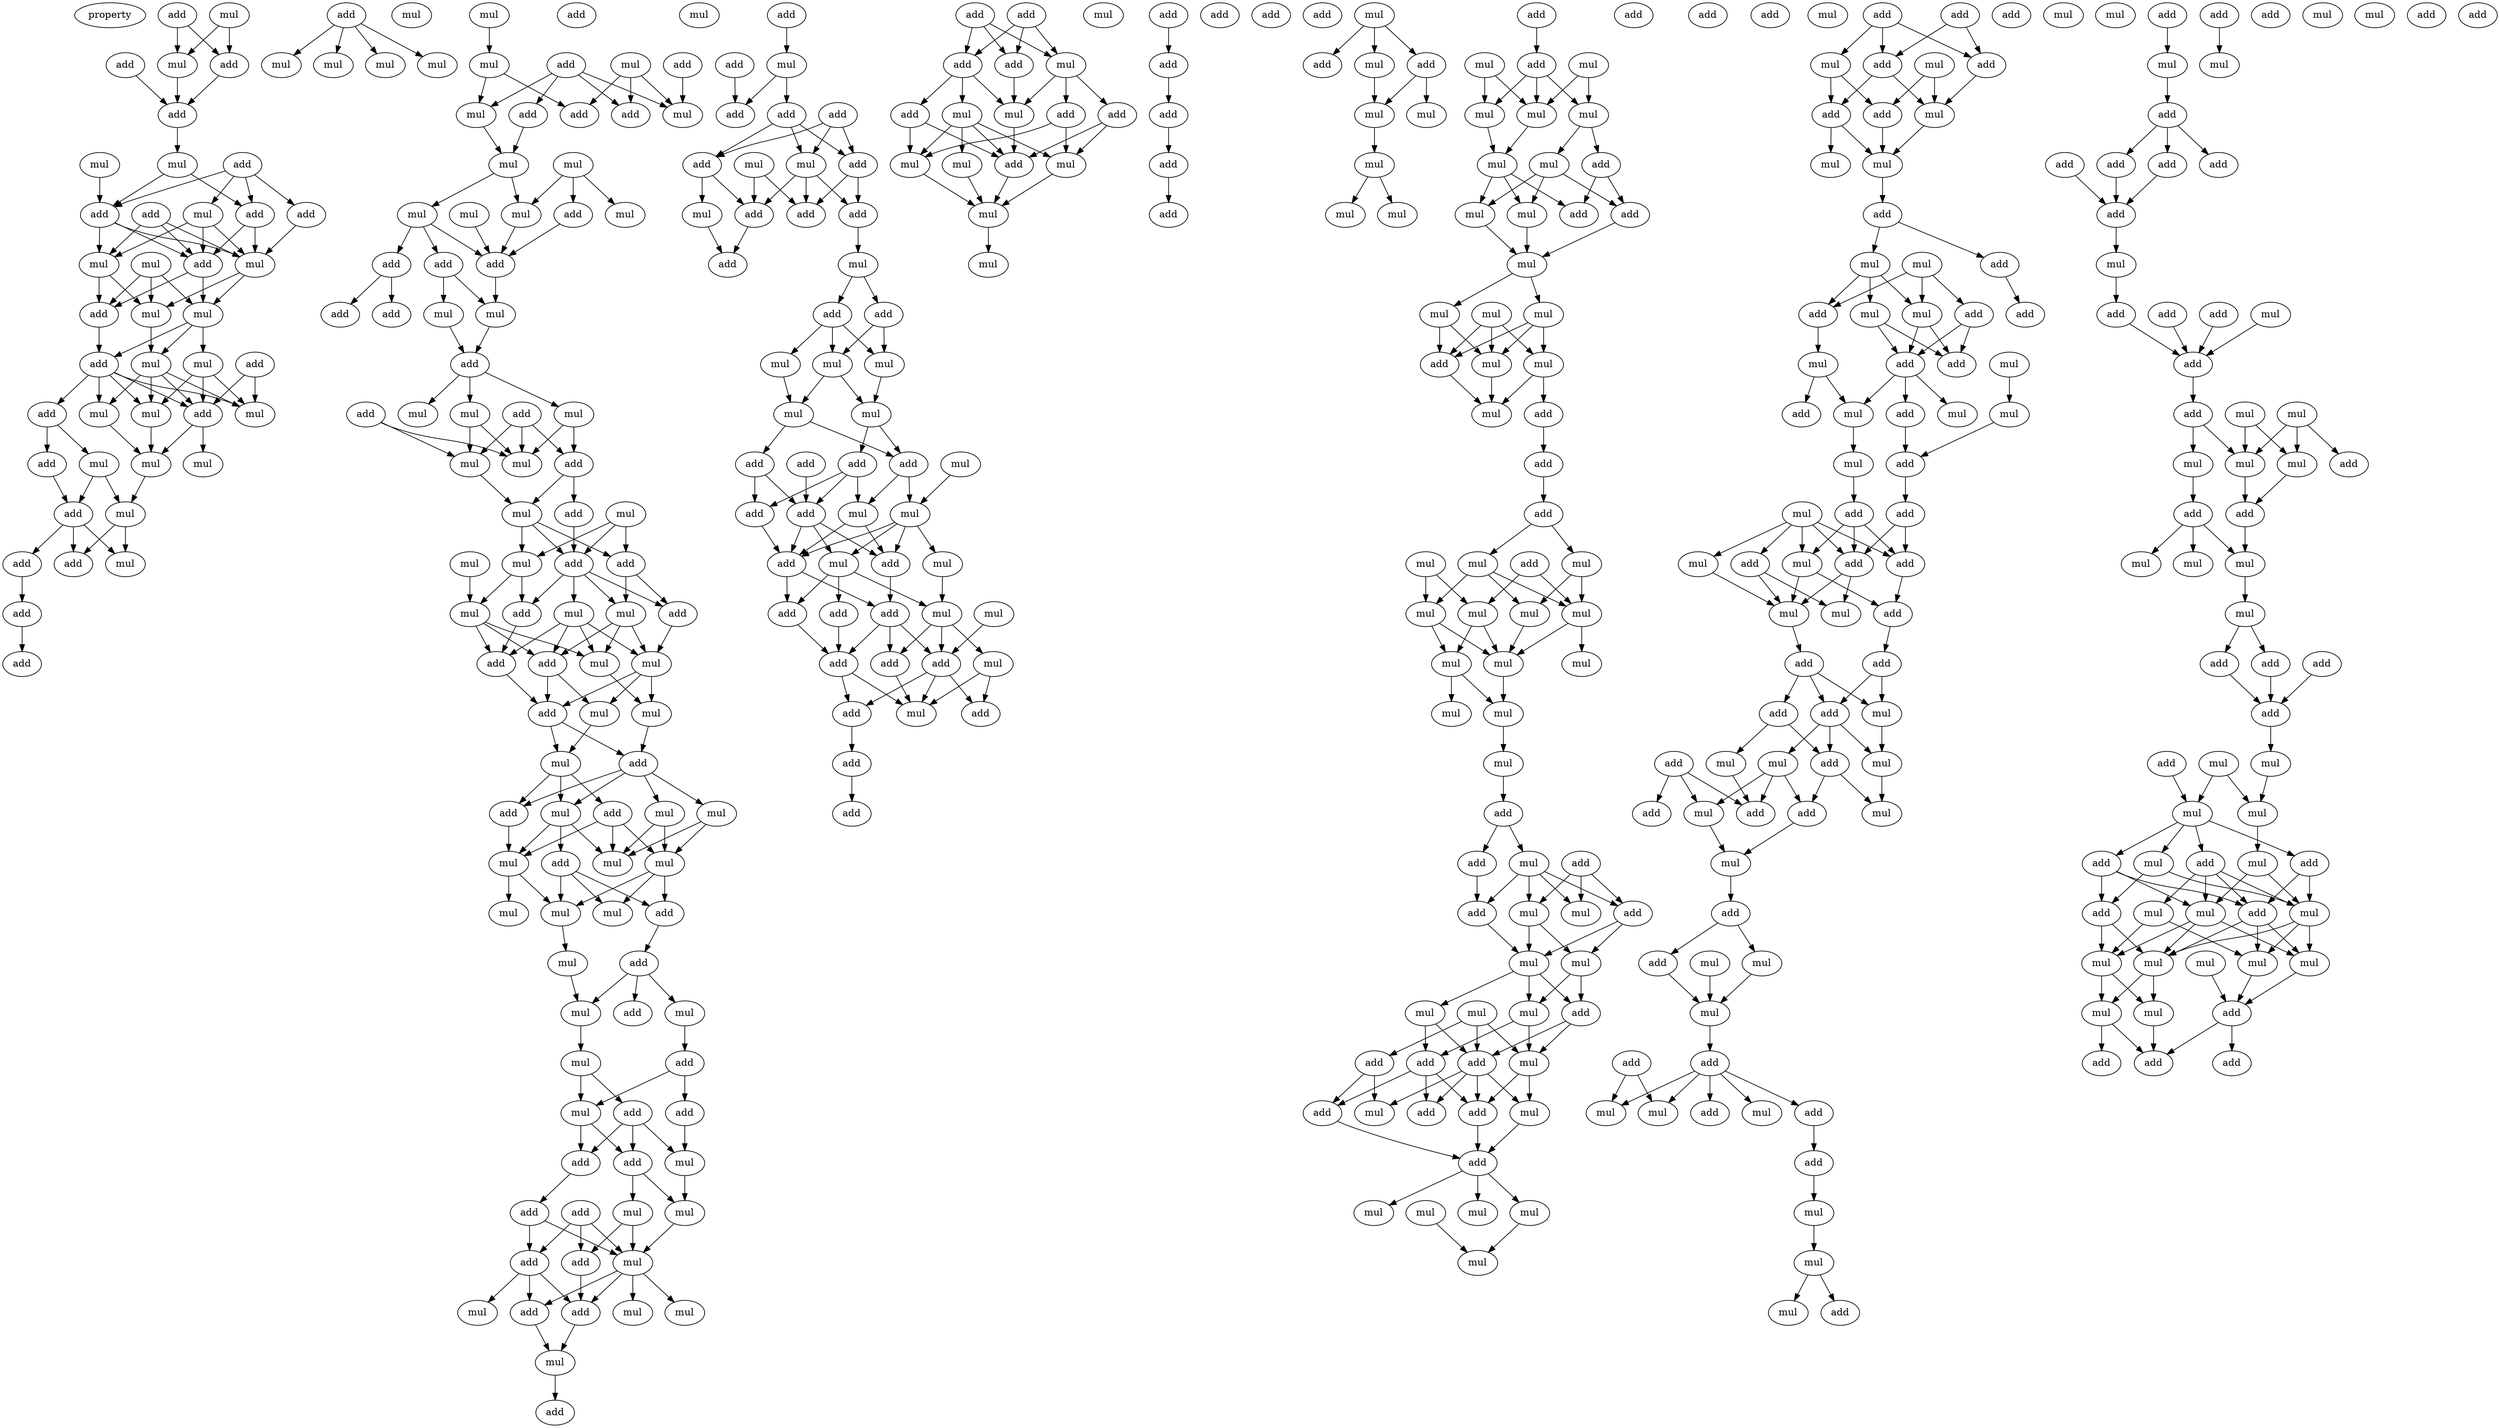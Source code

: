 digraph {
    node [fontcolor=black]
    property [mul=2,lf=1.4]
    0 [ label = mul ];
    1 [ label = add ];
    2 [ label = add ];
    3 [ label = mul ];
    4 [ label = add ];
    5 [ label = add ];
    6 [ label = mul ];
    7 [ label = mul ];
    8 [ label = add ];
    9 [ label = add ];
    10 [ label = mul ];
    11 [ label = add ];
    12 [ label = add ];
    13 [ label = add ];
    14 [ label = add ];
    15 [ label = mul ];
    16 [ label = mul ];
    17 [ label = mul ];
    18 [ label = add ];
    19 [ label = mul ];
    20 [ label = mul ];
    21 [ label = add ];
    22 [ label = mul ];
    23 [ label = mul ];
    24 [ label = add ];
    25 [ label = add ];
    26 [ label = add ];
    27 [ label = mul ];
    28 [ label = mul ];
    29 [ label = mul ];
    30 [ label = mul ];
    31 [ label = mul ];
    32 [ label = add ];
    33 [ label = mul ];
    34 [ label = mul ];
    35 [ label = add ];
    36 [ label = add ];
    37 [ label = add ];
    38 [ label = mul ];
    39 [ label = add ];
    40 [ label = add ];
    41 [ label = add ];
    42 [ label = mul ];
    43 [ label = mul ];
    44 [ label = mul ];
    45 [ label = mul ];
    46 [ label = mul ];
    47 [ label = mul ];
    48 [ label = mul ];
    49 [ label = mul ];
    50 [ label = add ];
    51 [ label = add ];
    52 [ label = add ];
    53 [ label = mul ];
    54 [ label = add ];
    55 [ label = add ];
    56 [ label = mul ];
    57 [ label = mul ];
    58 [ label = mul ];
    59 [ label = mul ];
    60 [ label = add ];
    61 [ label = mul ];
    62 [ label = mul ];
    63 [ label = mul ];
    64 [ label = add ];
    65 [ label = add ];
    66 [ label = add ];
    67 [ label = mul ];
    68 [ label = add ];
    69 [ label = add ];
    70 [ label = mul ];
    71 [ label = add ];
    72 [ label = add ];
    73 [ label = add ];
    74 [ label = mul ];
    75 [ label = mul ];
    76 [ label = mul ];
    77 [ label = add ];
    78 [ label = mul ];
    79 [ label = mul ];
    80 [ label = add ];
    81 [ label = mul ];
    82 [ label = mul ];
    83 [ label = mul ];
    84 [ label = add ];
    85 [ label = add ];
    86 [ label = mul ];
    87 [ label = mul ];
    88 [ label = add ];
    89 [ label = mul ];
    90 [ label = add ];
    91 [ label = mul ];
    92 [ label = mul ];
    93 [ label = mul ];
    94 [ label = add ];
    95 [ label = add ];
    96 [ label = mul ];
    97 [ label = add ];
    98 [ label = mul ];
    99 [ label = add ];
    100 [ label = mul ];
    101 [ label = add ];
    102 [ label = mul ];
    103 [ label = mul ];
    104 [ label = add ];
    105 [ label = mul ];
    106 [ label = add ];
    107 [ label = mul ];
    108 [ label = mul ];
    109 [ label = mul ];
    110 [ label = mul ];
    111 [ label = mul ];
    112 [ label = add ];
    113 [ label = mul ];
    114 [ label = add ];
    115 [ label = mul ];
    116 [ label = add ];
    117 [ label = add ];
    118 [ label = mul ];
    119 [ label = mul ];
    120 [ label = add ];
    121 [ label = mul ];
    122 [ label = add ];
    123 [ label = mul ];
    124 [ label = add ];
    125 [ label = add ];
    126 [ label = add ];
    127 [ label = mul ];
    128 [ label = mul ];
    129 [ label = mul ];
    130 [ label = mul ];
    131 [ label = add ];
    132 [ label = add ];
    133 [ label = add ];
    134 [ label = mul ];
    135 [ label = add ];
    136 [ label = mul ];
    137 [ label = add ];
    138 [ label = mul ];
    139 [ label = add ];
    140 [ label = mul ];
    141 [ label = mul ];
    142 [ label = add ];
    143 [ label = add ];
    144 [ label = add ];
    145 [ label = mul ];
    146 [ label = add ];
    147 [ label = add ];
    148 [ label = add ];
    149 [ label = mul ];
    150 [ label = add ];
    151 [ label = mul ];
    152 [ label = add ];
    153 [ label = add ];
    154 [ label = mul ];
    155 [ label = add ];
    156 [ label = add ];
    157 [ label = mul ];
    158 [ label = add ];
    159 [ label = add ];
    160 [ label = add ];
    161 [ label = mul ];
    162 [ label = mul ];
    163 [ label = mul ];
    164 [ label = mul ];
    165 [ label = mul ];
    166 [ label = add ];
    167 [ label = add ];
    168 [ label = add ];
    169 [ label = mul ];
    170 [ label = add ];
    171 [ label = add ];
    172 [ label = mul ];
    173 [ label = add ];
    174 [ label = mul ];
    175 [ label = mul ];
    176 [ label = mul ];
    177 [ label = add ];
    178 [ label = add ];
    179 [ label = mul ];
    180 [ label = add ];
    181 [ label = add ];
    182 [ label = add ];
    183 [ label = mul ];
    184 [ label = add ];
    185 [ label = add ];
    186 [ label = mul ];
    187 [ label = add ];
    188 [ label = add ];
    189 [ label = add ];
    190 [ label = mul ];
    191 [ label = add ];
    192 [ label = add ];
    193 [ label = add ];
    194 [ label = add ];
    195 [ label = add ];
    196 [ label = add ];
    197 [ label = mul ];
    198 [ label = add ];
    199 [ label = mul ];
    200 [ label = add ];
    201 [ label = add ];
    202 [ label = mul ];
    203 [ label = mul ];
    204 [ label = mul ];
    205 [ label = add ];
    206 [ label = mul ];
    207 [ label = mul ];
    208 [ label = mul ];
    209 [ label = add ];
    210 [ label = mul ];
    211 [ label = add ];
    212 [ label = add ];
    213 [ label = add ];
    214 [ label = add ];
    215 [ label = add ];
    216 [ label = add ];
    217 [ label = add ];
    218 [ label = mul ];
    219 [ label = add ];
    220 [ label = add ];
    221 [ label = mul ];
    222 [ label = mul ];
    223 [ label = mul ];
    224 [ label = mul ];
    225 [ label = mul ];
    226 [ label = mul ];
    227 [ label = add ];
    228 [ label = add ];
    229 [ label = add ];
    230 [ label = mul ];
    231 [ label = mul ];
    232 [ label = mul ];
    233 [ label = mul ];
    234 [ label = mul ];
    235 [ label = mul ];
    236 [ label = add ];
    237 [ label = mul ];
    238 [ label = add ];
    239 [ label = mul ];
    240 [ label = mul ];
    241 [ label = add ];
    242 [ label = mul ];
    243 [ label = mul ];
    244 [ label = mul ];
    245 [ label = mul ];
    246 [ label = mul ];
    247 [ label = add ];
    248 [ label = mul ];
    249 [ label = add ];
    250 [ label = add ];
    251 [ label = mul ];
    252 [ label = add ];
    253 [ label = add ];
    254 [ label = add ];
    255 [ label = mul ];
    256 [ label = add ];
    257 [ label = mul ];
    258 [ label = mul ];
    259 [ label = mul ];
    260 [ label = mul ];
    261 [ label = mul ];
    262 [ label = mul ];
    263 [ label = mul ];
    264 [ label = mul ];
    265 [ label = mul ];
    266 [ label = mul ];
    267 [ label = mul ];
    268 [ label = mul ];
    269 [ label = mul ];
    270 [ label = add ];
    271 [ label = add ];
    272 [ label = mul ];
    273 [ label = add ];
    274 [ label = add ];
    275 [ label = mul ];
    276 [ label = add ];
    277 [ label = mul ];
    278 [ label = mul ];
    279 [ label = mul ];
    280 [ label = mul ];
    281 [ label = mul ];
    282 [ label = mul ];
    283 [ label = add ];
    284 [ label = add ];
    285 [ label = add ];
    286 [ label = add ];
    287 [ label = mul ];
    288 [ label = add ];
    289 [ label = mul ];
    290 [ label = add ];
    291 [ label = add ];
    292 [ label = mul ];
    293 [ label = add ];
    294 [ label = mul ];
    295 [ label = mul ];
    296 [ label = mul ];
    297 [ label = mul ];
    298 [ label = mul ];
    299 [ label = add ];
    300 [ label = add ];
    301 [ label = mul ];
    302 [ label = add ];
    303 [ label = add ];
    304 [ label = mul ];
    305 [ label = add ];
    306 [ label = mul ];
    307 [ label = add ];
    308 [ label = mul ];
    309 [ label = mul ];
    310 [ label = add ];
    311 [ label = mul ];
    312 [ label = add ];
    313 [ label = mul ];
    314 [ label = add ];
    315 [ label = add ];
    316 [ label = mul ];
    317 [ label = mul ];
    318 [ label = add ];
    319 [ label = add ];
    320 [ label = mul ];
    321 [ label = mul ];
    322 [ label = add ];
    323 [ label = mul ];
    324 [ label = add ];
    325 [ label = mul ];
    326 [ label = mul ];
    327 [ label = add ];
    328 [ label = add ];
    329 [ label = mul ];
    330 [ label = mul ];
    331 [ label = add ];
    332 [ label = add ];
    333 [ label = add ];
    334 [ label = mul ];
    335 [ label = add ];
    336 [ label = add ];
    337 [ label = mul ];
    338 [ label = mul ];
    339 [ label = add ];
    340 [ label = mul ];
    341 [ label = add ];
    342 [ label = add ];
    343 [ label = mul ];
    344 [ label = add ];
    345 [ label = add ];
    346 [ label = add ];
    347 [ label = mul ];
    348 [ label = mul ];
    349 [ label = add ];
    350 [ label = add ];
    351 [ label = mul ];
    352 [ label = mul ];
    353 [ label = add ];
    354 [ label = mul ];
    355 [ label = add ];
    356 [ label = add ];
    357 [ label = mul ];
    358 [ label = add ];
    359 [ label = mul ];
    360 [ label = mul ];
    361 [ label = add ];
    362 [ label = mul ];
    363 [ label = add ];
    364 [ label = add ];
    365 [ label = add ];
    366 [ label = mul ];
    367 [ label = mul ];
    368 [ label = add ];
    369 [ label = mul ];
    370 [ label = add ];
    371 [ label = mul ];
    372 [ label = mul ];
    373 [ label = mul ];
    374 [ label = mul ];
    375 [ label = mul ];
    376 [ label = add ];
    377 [ label = add ];
    378 [ label = mul ];
    379 [ label = add ];
    380 [ label = add ];
    381 [ label = add ];
    382 [ label = add ];
    383 [ label = add ];
    384 [ label = add ];
    385 [ label = add ];
    386 [ label = mul ];
    387 [ label = mul ];
    388 [ label = add ];
    389 [ label = add ];
    390 [ label = add ];
    391 [ label = mul ];
    392 [ label = add ];
    393 [ label = add ];
    394 [ label = mul ];
    395 [ label = add ];
    396 [ label = mul ];
    397 [ label = mul ];
    398 [ label = add ];
    399 [ label = mul ];
    400 [ label = mul ];
    401 [ label = add ];
    402 [ label = add ];
    403 [ label = mul ];
    404 [ label = mul ];
    405 [ label = mul ];
    406 [ label = mul ];
    407 [ label = mul ];
    408 [ label = add ];
    409 [ label = add ];
    410 [ label = add ];
    411 [ label = mul ];
    412 [ label = add ];
    413 [ label = mul ];
    414 [ label = mul ];
    415 [ label = add ];
    416 [ label = add ];
    417 [ label = mul ];
    418 [ label = mul ];
    419 [ label = mul ];
    420 [ label = add ];
    421 [ label = mul ];
    422 [ label = add ];
    423 [ label = add ];
    424 [ label = mul ];
    425 [ label = add ];
    426 [ label = add ];
    427 [ label = mul ];
    428 [ label = mul ];
    429 [ label = mul ];
    430 [ label = mul ];
    431 [ label = mul ];
    432 [ label = mul ];
    433 [ label = mul ];
    434 [ label = mul ];
    435 [ label = add ];
    436 [ label = mul ];
    437 [ label = add ];
    438 [ label = add ];
    439 [ label = add ];
    440 [ label = add ];
    0 -> 3 [ name = 0 ];
    0 -> 4 [ name = 1 ];
    1 -> 3 [ name = 2 ];
    1 -> 4 [ name = 3 ];
    2 -> 5 [ name = 4 ];
    3 -> 5 [ name = 5 ];
    4 -> 5 [ name = 6 ];
    5 -> 7 [ name = 7 ];
    6 -> 12 [ name = 8 ];
    7 -> 12 [ name = 9 ];
    7 -> 13 [ name = 10 ];
    8 -> 9 [ name = 11 ];
    8 -> 10 [ name = 12 ];
    8 -> 12 [ name = 13 ];
    8 -> 13 [ name = 14 ];
    9 -> 17 [ name = 15 ];
    10 -> 14 [ name = 16 ];
    10 -> 15 [ name = 17 ];
    10 -> 17 [ name = 18 ];
    11 -> 14 [ name = 19 ];
    11 -> 15 [ name = 20 ];
    11 -> 17 [ name = 21 ];
    12 -> 14 [ name = 22 ];
    12 -> 15 [ name = 23 ];
    12 -> 17 [ name = 24 ];
    13 -> 14 [ name = 25 ];
    13 -> 17 [ name = 26 ];
    14 -> 18 [ name = 27 ];
    14 -> 20 [ name = 28 ];
    15 -> 18 [ name = 29 ];
    15 -> 19 [ name = 30 ];
    16 -> 18 [ name = 31 ];
    16 -> 19 [ name = 32 ];
    16 -> 20 [ name = 33 ];
    17 -> 19 [ name = 34 ];
    17 -> 20 [ name = 35 ];
    18 -> 21 [ name = 36 ];
    19 -> 23 [ name = 37 ];
    20 -> 21 [ name = 38 ];
    20 -> 22 [ name = 39 ];
    20 -> 23 [ name = 40 ];
    21 -> 25 [ name = 41 ];
    21 -> 26 [ name = 42 ];
    21 -> 27 [ name = 43 ];
    21 -> 28 [ name = 44 ];
    21 -> 29 [ name = 45 ];
    22 -> 25 [ name = 46 ];
    22 -> 28 [ name = 47 ];
    22 -> 29 [ name = 48 ];
    23 -> 25 [ name = 49 ];
    23 -> 27 [ name = 50 ];
    23 -> 28 [ name = 51 ];
    23 -> 29 [ name = 52 ];
    24 -> 25 [ name = 53 ];
    24 -> 29 [ name = 54 ];
    25 -> 30 [ name = 55 ];
    25 -> 31 [ name = 56 ];
    26 -> 32 [ name = 57 ];
    26 -> 33 [ name = 58 ];
    27 -> 31 [ name = 59 ];
    28 -> 31 [ name = 60 ];
    31 -> 34 [ name = 61 ];
    32 -> 35 [ name = 62 ];
    33 -> 34 [ name = 63 ];
    33 -> 35 [ name = 64 ];
    34 -> 36 [ name = 65 ];
    34 -> 38 [ name = 66 ];
    35 -> 36 [ name = 67 ];
    35 -> 37 [ name = 68 ];
    35 -> 38 [ name = 69 ];
    37 -> 39 [ name = 70 ];
    39 -> 40 [ name = 71 ];
    41 -> 42 [ name = 72 ];
    41 -> 43 [ name = 73 ];
    41 -> 44 [ name = 74 ];
    41 -> 45 [ name = 75 ];
    47 -> 48 [ name = 76 ];
    48 -> 53 [ name = 77 ];
    48 -> 55 [ name = 78 ];
    49 -> 52 [ name = 79 ];
    49 -> 55 [ name = 80 ];
    49 -> 56 [ name = 81 ];
    50 -> 56 [ name = 82 ];
    51 -> 52 [ name = 83 ];
    51 -> 53 [ name = 84 ];
    51 -> 54 [ name = 85 ];
    51 -> 56 [ name = 86 ];
    53 -> 57 [ name = 87 ];
    54 -> 57 [ name = 88 ];
    57 -> 59 [ name = 89 ];
    57 -> 63 [ name = 90 ];
    58 -> 59 [ name = 91 ];
    58 -> 60 [ name = 92 ];
    58 -> 62 [ name = 93 ];
    59 -> 66 [ name = 94 ];
    60 -> 66 [ name = 95 ];
    61 -> 66 [ name = 96 ];
    63 -> 64 [ name = 97 ];
    63 -> 65 [ name = 98 ];
    63 -> 66 [ name = 99 ];
    64 -> 67 [ name = 100 ];
    64 -> 70 [ name = 101 ];
    65 -> 68 [ name = 102 ];
    65 -> 69 [ name = 103 ];
    66 -> 67 [ name = 104 ];
    67 -> 71 [ name = 105 ];
    70 -> 71 [ name = 106 ];
    71 -> 74 [ name = 107 ];
    71 -> 75 [ name = 108 ];
    71 -> 76 [ name = 109 ];
    72 -> 77 [ name = 110 ];
    72 -> 78 [ name = 111 ];
    72 -> 79 [ name = 112 ];
    73 -> 78 [ name = 113 ];
    73 -> 79 [ name = 114 ];
    74 -> 77 [ name = 115 ];
    74 -> 79 [ name = 116 ];
    75 -> 78 [ name = 117 ];
    75 -> 79 [ name = 118 ];
    77 -> 80 [ name = 119 ];
    77 -> 81 [ name = 120 ];
    78 -> 81 [ name = 121 ];
    80 -> 84 [ name = 122 ];
    81 -> 84 [ name = 123 ];
    81 -> 85 [ name = 124 ];
    81 -> 86 [ name = 125 ];
    82 -> 84 [ name = 126 ];
    82 -> 85 [ name = 127 ];
    82 -> 86 [ name = 128 ];
    83 -> 87 [ name = 129 ];
    84 -> 88 [ name = 130 ];
    84 -> 89 [ name = 131 ];
    84 -> 90 [ name = 132 ];
    84 -> 91 [ name = 133 ];
    85 -> 89 [ name = 134 ];
    85 -> 90 [ name = 135 ];
    86 -> 87 [ name = 136 ];
    86 -> 88 [ name = 137 ];
    87 -> 92 [ name = 138 ];
    87 -> 94 [ name = 139 ];
    87 -> 95 [ name = 140 ];
    88 -> 94 [ name = 141 ];
    89 -> 92 [ name = 142 ];
    89 -> 93 [ name = 143 ];
    89 -> 95 [ name = 144 ];
    90 -> 93 [ name = 145 ];
    91 -> 92 [ name = 146 ];
    91 -> 93 [ name = 147 ];
    91 -> 94 [ name = 148 ];
    91 -> 95 [ name = 149 ];
    92 -> 98 [ name = 150 ];
    93 -> 96 [ name = 151 ];
    93 -> 97 [ name = 152 ];
    93 -> 98 [ name = 153 ];
    94 -> 97 [ name = 154 ];
    95 -> 96 [ name = 155 ];
    95 -> 97 [ name = 156 ];
    96 -> 100 [ name = 157 ];
    97 -> 99 [ name = 158 ];
    97 -> 100 [ name = 159 ];
    98 -> 99 [ name = 160 ];
    99 -> 101 [ name = 161 ];
    99 -> 102 [ name = 162 ];
    99 -> 103 [ name = 163 ];
    99 -> 105 [ name = 164 ];
    100 -> 101 [ name = 165 ];
    100 -> 102 [ name = 166 ];
    100 -> 104 [ name = 167 ];
    101 -> 107 [ name = 168 ];
    102 -> 106 [ name = 169 ];
    102 -> 107 [ name = 170 ];
    102 -> 109 [ name = 171 ];
    103 -> 108 [ name = 172 ];
    103 -> 109 [ name = 173 ];
    104 -> 107 [ name = 174 ];
    104 -> 108 [ name = 175 ];
    104 -> 109 [ name = 176 ];
    105 -> 108 [ name = 177 ];
    105 -> 109 [ name = 178 ];
    106 -> 110 [ name = 179 ];
    106 -> 112 [ name = 180 ];
    106 -> 113 [ name = 181 ];
    107 -> 110 [ name = 182 ];
    107 -> 111 [ name = 183 ];
    108 -> 110 [ name = 184 ];
    108 -> 112 [ name = 185 ];
    108 -> 113 [ name = 186 ];
    110 -> 115 [ name = 187 ];
    112 -> 114 [ name = 188 ];
    114 -> 117 [ name = 189 ];
    114 -> 118 [ name = 190 ];
    114 -> 119 [ name = 191 ];
    115 -> 118 [ name = 192 ];
    118 -> 121 [ name = 193 ];
    119 -> 120 [ name = 194 ];
    120 -> 123 [ name = 195 ];
    120 -> 124 [ name = 196 ];
    121 -> 122 [ name = 197 ];
    121 -> 123 [ name = 198 ];
    122 -> 125 [ name = 199 ];
    122 -> 126 [ name = 200 ];
    122 -> 127 [ name = 201 ];
    123 -> 125 [ name = 202 ];
    123 -> 126 [ name = 203 ];
    124 -> 127 [ name = 204 ];
    125 -> 128 [ name = 205 ];
    125 -> 130 [ name = 206 ];
    126 -> 132 [ name = 207 ];
    127 -> 130 [ name = 208 ];
    128 -> 134 [ name = 209 ];
    128 -> 135 [ name = 210 ];
    130 -> 134 [ name = 211 ];
    131 -> 133 [ name = 212 ];
    131 -> 134 [ name = 213 ];
    131 -> 135 [ name = 214 ];
    132 -> 133 [ name = 215 ];
    132 -> 134 [ name = 216 ];
    133 -> 136 [ name = 217 ];
    133 -> 137 [ name = 218 ];
    133 -> 139 [ name = 219 ];
    134 -> 137 [ name = 220 ];
    134 -> 138 [ name = 221 ];
    134 -> 139 [ name = 222 ];
    134 -> 140 [ name = 223 ];
    135 -> 137 [ name = 224 ];
    137 -> 141 [ name = 225 ];
    139 -> 141 [ name = 226 ];
    141 -> 143 [ name = 227 ];
    142 -> 145 [ name = 228 ];
    144 -> 146 [ name = 229 ];
    145 -> 146 [ name = 230 ];
    145 -> 147 [ name = 231 ];
    147 -> 149 [ name = 232 ];
    147 -> 150 [ name = 233 ];
    147 -> 152 [ name = 234 ];
    148 -> 149 [ name = 235 ];
    148 -> 150 [ name = 236 ];
    148 -> 152 [ name = 237 ];
    149 -> 153 [ name = 238 ];
    149 -> 155 [ name = 239 ];
    149 -> 156 [ name = 240 ];
    150 -> 154 [ name = 241 ];
    150 -> 156 [ name = 242 ];
    151 -> 155 [ name = 243 ];
    151 -> 156 [ name = 244 ];
    152 -> 153 [ name = 245 ];
    152 -> 155 [ name = 246 ];
    153 -> 157 [ name = 247 ];
    154 -> 158 [ name = 248 ];
    156 -> 158 [ name = 249 ];
    157 -> 159 [ name = 250 ];
    157 -> 160 [ name = 251 ];
    159 -> 161 [ name = 252 ];
    159 -> 162 [ name = 253 ];
    159 -> 163 [ name = 254 ];
    160 -> 161 [ name = 255 ];
    160 -> 163 [ name = 256 ];
    161 -> 164 [ name = 257 ];
    161 -> 165 [ name = 258 ];
    162 -> 165 [ name = 259 ];
    163 -> 164 [ name = 260 ];
    164 -> 166 [ name = 261 ];
    164 -> 170 [ name = 262 ];
    165 -> 168 [ name = 263 ];
    165 -> 170 [ name = 264 ];
    166 -> 171 [ name = 265 ];
    166 -> 172 [ name = 266 ];
    166 -> 173 [ name = 267 ];
    167 -> 171 [ name = 268 ];
    168 -> 171 [ name = 269 ];
    168 -> 173 [ name = 270 ];
    169 -> 174 [ name = 271 ];
    170 -> 172 [ name = 272 ];
    170 -> 174 [ name = 273 ];
    171 -> 175 [ name = 274 ];
    171 -> 177 [ name = 275 ];
    171 -> 178 [ name = 276 ];
    172 -> 177 [ name = 277 ];
    172 -> 178 [ name = 278 ];
    173 -> 178 [ name = 279 ];
    174 -> 175 [ name = 280 ];
    174 -> 176 [ name = 281 ];
    174 -> 177 [ name = 282 ];
    174 -> 178 [ name = 283 ];
    175 -> 180 [ name = 284 ];
    175 -> 181 [ name = 285 ];
    175 -> 183 [ name = 286 ];
    176 -> 183 [ name = 287 ];
    177 -> 182 [ name = 288 ];
    178 -> 181 [ name = 289 ];
    178 -> 182 [ name = 290 ];
    179 -> 185 [ name = 291 ];
    180 -> 187 [ name = 292 ];
    181 -> 187 [ name = 293 ];
    182 -> 184 [ name = 294 ];
    182 -> 185 [ name = 295 ];
    182 -> 187 [ name = 296 ];
    183 -> 184 [ name = 297 ];
    183 -> 185 [ name = 298 ];
    183 -> 186 [ name = 299 ];
    184 -> 190 [ name = 300 ];
    185 -> 188 [ name = 301 ];
    185 -> 189 [ name = 302 ];
    185 -> 190 [ name = 303 ];
    186 -> 188 [ name = 304 ];
    186 -> 190 [ name = 305 ];
    187 -> 189 [ name = 306 ];
    187 -> 190 [ name = 307 ];
    189 -> 191 [ name = 308 ];
    191 -> 192 [ name = 309 ];
    193 -> 195 [ name = 310 ];
    193 -> 196 [ name = 311 ];
    193 -> 197 [ name = 312 ];
    194 -> 195 [ name = 313 ];
    194 -> 196 [ name = 314 ];
    194 -> 197 [ name = 315 ];
    195 -> 199 [ name = 316 ];
    195 -> 200 [ name = 317 ];
    195 -> 202 [ name = 318 ];
    196 -> 199 [ name = 319 ];
    197 -> 198 [ name = 320 ];
    197 -> 199 [ name = 321 ];
    197 -> 201 [ name = 322 ];
    198 -> 205 [ name = 323 ];
    198 -> 206 [ name = 324 ];
    199 -> 205 [ name = 325 ];
    200 -> 203 [ name = 326 ];
    200 -> 205 [ name = 327 ];
    201 -> 203 [ name = 328 ];
    201 -> 206 [ name = 329 ];
    202 -> 203 [ name = 330 ];
    202 -> 204 [ name = 331 ];
    202 -> 205 [ name = 332 ];
    202 -> 206 [ name = 333 ];
    203 -> 208 [ name = 334 ];
    204 -> 208 [ name = 335 ];
    205 -> 208 [ name = 336 ];
    206 -> 208 [ name = 337 ];
    208 -> 210 [ name = 338 ];
    209 -> 211 [ name = 339 ];
    211 -> 212 [ name = 340 ];
    212 -> 215 [ name = 341 ];
    215 -> 216 [ name = 342 ];
    218 -> 219 [ name = 343 ];
    218 -> 220 [ name = 344 ];
    218 -> 221 [ name = 345 ];
    220 -> 222 [ name = 346 ];
    220 -> 223 [ name = 347 ];
    221 -> 222 [ name = 348 ];
    222 -> 224 [ name = 349 ];
    224 -> 225 [ name = 350 ];
    224 -> 226 [ name = 351 ];
    227 -> 228 [ name = 352 ];
    228 -> 232 [ name = 353 ];
    228 -> 233 [ name = 354 ];
    228 -> 234 [ name = 355 ];
    230 -> 232 [ name = 356 ];
    230 -> 233 [ name = 357 ];
    231 -> 232 [ name = 358 ];
    231 -> 234 [ name = 359 ];
    232 -> 237 [ name = 360 ];
    233 -> 235 [ name = 361 ];
    233 -> 236 [ name = 362 ];
    234 -> 237 [ name = 363 ];
    235 -> 238 [ name = 364 ];
    235 -> 239 [ name = 365 ];
    235 -> 240 [ name = 366 ];
    236 -> 238 [ name = 367 ];
    236 -> 241 [ name = 368 ];
    237 -> 239 [ name = 369 ];
    237 -> 240 [ name = 370 ];
    237 -> 241 [ name = 371 ];
    238 -> 242 [ name = 372 ];
    239 -> 242 [ name = 373 ];
    240 -> 242 [ name = 374 ];
    242 -> 243 [ name = 375 ];
    242 -> 244 [ name = 376 ];
    243 -> 247 [ name = 377 ];
    243 -> 248 [ name = 378 ];
    244 -> 246 [ name = 379 ];
    244 -> 247 [ name = 380 ];
    244 -> 248 [ name = 381 ];
    245 -> 246 [ name = 382 ];
    245 -> 247 [ name = 383 ];
    245 -> 248 [ name = 384 ];
    246 -> 250 [ name = 385 ];
    246 -> 251 [ name = 386 ];
    247 -> 251 [ name = 387 ];
    248 -> 251 [ name = 388 ];
    250 -> 252 [ name = 389 ];
    252 -> 253 [ name = 390 ];
    253 -> 257 [ name = 391 ];
    253 -> 259 [ name = 392 ];
    256 -> 261 [ name = 393 ];
    256 -> 263 [ name = 394 ];
    257 -> 262 [ name = 395 ];
    257 -> 263 [ name = 396 ];
    258 -> 260 [ name = 397 ];
    258 -> 261 [ name = 398 ];
    259 -> 260 [ name = 399 ];
    259 -> 262 [ name = 400 ];
    259 -> 263 [ name = 401 ];
    260 -> 264 [ name = 402 ];
    260 -> 266 [ name = 403 ];
    261 -> 264 [ name = 404 ];
    261 -> 266 [ name = 405 ];
    262 -> 264 [ name = 406 ];
    263 -> 264 [ name = 407 ];
    263 -> 265 [ name = 408 ];
    264 -> 267 [ name = 409 ];
    266 -> 267 [ name = 410 ];
    266 -> 268 [ name = 411 ];
    267 -> 269 [ name = 412 ];
    269 -> 270 [ name = 413 ];
    270 -> 272 [ name = 414 ];
    270 -> 273 [ name = 415 ];
    271 -> 274 [ name = 416 ];
    271 -> 275 [ name = 417 ];
    271 -> 277 [ name = 418 ];
    272 -> 274 [ name = 419 ];
    272 -> 275 [ name = 420 ];
    272 -> 276 [ name = 421 ];
    272 -> 277 [ name = 422 ];
    273 -> 276 [ name = 423 ];
    274 -> 278 [ name = 424 ];
    274 -> 279 [ name = 425 ];
    276 -> 278 [ name = 426 ];
    277 -> 278 [ name = 427 ];
    277 -> 279 [ name = 428 ];
    278 -> 280 [ name = 429 ];
    278 -> 281 [ name = 430 ];
    278 -> 283 [ name = 431 ];
    279 -> 280 [ name = 432 ];
    279 -> 283 [ name = 433 ];
    280 -> 285 [ name = 434 ];
    280 -> 287 [ name = 435 ];
    281 -> 284 [ name = 436 ];
    281 -> 285 [ name = 437 ];
    282 -> 284 [ name = 438 ];
    282 -> 286 [ name = 439 ];
    282 -> 287 [ name = 440 ];
    283 -> 284 [ name = 441 ];
    283 -> 287 [ name = 442 ];
    284 -> 288 [ name = 443 ];
    284 -> 289 [ name = 444 ];
    284 -> 290 [ name = 445 ];
    284 -> 292 [ name = 446 ];
    285 -> 288 [ name = 447 ];
    285 -> 290 [ name = 448 ];
    285 -> 291 [ name = 449 ];
    286 -> 289 [ name = 450 ];
    286 -> 291 [ name = 451 ];
    287 -> 290 [ name = 452 ];
    287 -> 292 [ name = 453 ];
    290 -> 293 [ name = 454 ];
    291 -> 293 [ name = 455 ];
    292 -> 293 [ name = 456 ];
    293 -> 294 [ name = 457 ];
    293 -> 295 [ name = 458 ];
    293 -> 297 [ name = 459 ];
    294 -> 298 [ name = 460 ];
    296 -> 298 [ name = 461 ];
    299 -> 302 [ name = 462 ];
    299 -> 303 [ name = 463 ];
    300 -> 302 [ name = 464 ];
    300 -> 303 [ name = 465 ];
    300 -> 304 [ name = 466 ];
    301 -> 306 [ name = 467 ];
    301 -> 307 [ name = 468 ];
    302 -> 305 [ name = 469 ];
    302 -> 306 [ name = 470 ];
    303 -> 306 [ name = 471 ];
    304 -> 305 [ name = 472 ];
    304 -> 307 [ name = 473 ];
    305 -> 308 [ name = 474 ];
    305 -> 309 [ name = 475 ];
    306 -> 309 [ name = 476 ];
    307 -> 309 [ name = 477 ];
    309 -> 310 [ name = 478 ];
    310 -> 312 [ name = 479 ];
    310 -> 313 [ name = 480 ];
    311 -> 314 [ name = 481 ];
    311 -> 317 [ name = 482 ];
    311 -> 318 [ name = 483 ];
    312 -> 315 [ name = 484 ];
    313 -> 314 [ name = 485 ];
    313 -> 316 [ name = 486 ];
    313 -> 317 [ name = 487 ];
    314 -> 320 [ name = 488 ];
    316 -> 319 [ name = 489 ];
    316 -> 322 [ name = 490 ];
    317 -> 319 [ name = 491 ];
    317 -> 322 [ name = 492 ];
    318 -> 319 [ name = 493 ];
    318 -> 322 [ name = 494 ];
    320 -> 324 [ name = 495 ];
    320 -> 326 [ name = 496 ];
    321 -> 323 [ name = 497 ];
    322 -> 325 [ name = 498 ];
    322 -> 326 [ name = 499 ];
    322 -> 327 [ name = 500 ];
    323 -> 328 [ name = 501 ];
    326 -> 329 [ name = 502 ];
    327 -> 328 [ name = 503 ];
    328 -> 331 [ name = 504 ];
    329 -> 332 [ name = 505 ];
    330 -> 333 [ name = 506 ];
    330 -> 334 [ name = 507 ];
    330 -> 335 [ name = 508 ];
    330 -> 336 [ name = 509 ];
    330 -> 337 [ name = 510 ];
    331 -> 333 [ name = 511 ];
    331 -> 336 [ name = 512 ];
    332 -> 333 [ name = 513 ];
    332 -> 336 [ name = 514 ];
    332 -> 337 [ name = 515 ];
    333 -> 339 [ name = 516 ];
    334 -> 340 [ name = 517 ];
    335 -> 338 [ name = 518 ];
    335 -> 340 [ name = 519 ];
    336 -> 338 [ name = 520 ];
    336 -> 340 [ name = 521 ];
    337 -> 339 [ name = 522 ];
    337 -> 340 [ name = 523 ];
    339 -> 341 [ name = 524 ];
    340 -> 342 [ name = 525 ];
    341 -> 343 [ name = 526 ];
    341 -> 345 [ name = 527 ];
    342 -> 343 [ name = 528 ];
    342 -> 344 [ name = 529 ];
    342 -> 345 [ name = 530 ];
    343 -> 348 [ name = 531 ];
    344 -> 349 [ name = 532 ];
    344 -> 351 [ name = 533 ];
    345 -> 347 [ name = 534 ];
    345 -> 348 [ name = 535 ];
    345 -> 349 [ name = 536 ];
    347 -> 352 [ name = 537 ];
    347 -> 353 [ name = 538 ];
    347 -> 356 [ name = 539 ];
    348 -> 354 [ name = 540 ];
    349 -> 353 [ name = 541 ];
    349 -> 354 [ name = 542 ];
    350 -> 352 [ name = 543 ];
    350 -> 355 [ name = 544 ];
    350 -> 356 [ name = 545 ];
    351 -> 356 [ name = 546 ];
    352 -> 357 [ name = 547 ];
    353 -> 357 [ name = 548 ];
    357 -> 358 [ name = 549 ];
    358 -> 359 [ name = 550 ];
    358 -> 361 [ name = 551 ];
    359 -> 362 [ name = 552 ];
    360 -> 362 [ name = 553 ];
    361 -> 362 [ name = 554 ];
    362 -> 363 [ name = 555 ];
    363 -> 365 [ name = 556 ];
    363 -> 366 [ name = 557 ];
    363 -> 367 [ name = 558 ];
    363 -> 368 [ name = 559 ];
    363 -> 369 [ name = 560 ];
    364 -> 366 [ name = 561 ];
    364 -> 369 [ name = 562 ];
    368 -> 370 [ name = 563 ];
    370 -> 372 [ name = 564 ];
    372 -> 374 [ name = 565 ];
    374 -> 375 [ name = 566 ];
    374 -> 376 [ name = 567 ];
    377 -> 378 [ name = 568 ];
    378 -> 379 [ name = 569 ];
    379 -> 380 [ name = 570 ];
    379 -> 383 [ name = 571 ];
    379 -> 384 [ name = 572 ];
    380 -> 385 [ name = 573 ];
    381 -> 385 [ name = 574 ];
    382 -> 386 [ name = 575 ];
    383 -> 385 [ name = 576 ];
    385 -> 387 [ name = 577 ];
    387 -> 389 [ name = 578 ];
    388 -> 393 [ name = 579 ];
    389 -> 393 [ name = 580 ];
    390 -> 393 [ name = 581 ];
    391 -> 393 [ name = 582 ];
    393 -> 395 [ name = 583 ];
    394 -> 397 [ name = 584 ];
    394 -> 399 [ name = 585 ];
    395 -> 399 [ name = 586 ];
    395 -> 400 [ name = 587 ];
    396 -> 397 [ name = 588 ];
    396 -> 398 [ name = 589 ];
    396 -> 399 [ name = 590 ];
    397 -> 401 [ name = 591 ];
    399 -> 401 [ name = 592 ];
    400 -> 402 [ name = 593 ];
    401 -> 404 [ name = 594 ];
    402 -> 403 [ name = 595 ];
    402 -> 404 [ name = 596 ];
    402 -> 405 [ name = 597 ];
    404 -> 406 [ name = 598 ];
    406 -> 409 [ name = 599 ];
    406 -> 410 [ name = 600 ];
    408 -> 412 [ name = 601 ];
    409 -> 412 [ name = 602 ];
    410 -> 412 [ name = 603 ];
    412 -> 413 [ name = 604 ];
    413 -> 418 [ name = 605 ];
    414 -> 417 [ name = 606 ];
    414 -> 418 [ name = 607 ];
    416 -> 417 [ name = 608 ];
    417 -> 420 [ name = 609 ];
    417 -> 421 [ name = 610 ];
    417 -> 422 [ name = 611 ];
    417 -> 423 [ name = 612 ];
    418 -> 419 [ name = 613 ];
    419 -> 424 [ name = 614 ];
    419 -> 428 [ name = 615 ];
    420 -> 424 [ name = 616 ];
    420 -> 425 [ name = 617 ];
    421 -> 424 [ name = 618 ];
    421 -> 426 [ name = 619 ];
    422 -> 425 [ name = 620 ];
    422 -> 426 [ name = 621 ];
    422 -> 428 [ name = 622 ];
    423 -> 424 [ name = 623 ];
    423 -> 425 [ name = 624 ];
    423 -> 427 [ name = 625 ];
    423 -> 428 [ name = 626 ];
    424 -> 429 [ name = 627 ];
    424 -> 430 [ name = 628 ];
    424 -> 433 [ name = 629 ];
    425 -> 429 [ name = 630 ];
    425 -> 430 [ name = 631 ];
    425 -> 433 [ name = 632 ];
    426 -> 429 [ name = 633 ];
    426 -> 431 [ name = 634 ];
    427 -> 431 [ name = 635 ];
    427 -> 433 [ name = 636 ];
    428 -> 429 [ name = 637 ];
    428 -> 430 [ name = 638 ];
    428 -> 431 [ name = 639 ];
    429 -> 434 [ name = 640 ];
    429 -> 436 [ name = 641 ];
    430 -> 435 [ name = 642 ];
    431 -> 434 [ name = 643 ];
    431 -> 436 [ name = 644 ];
    432 -> 435 [ name = 645 ];
    433 -> 435 [ name = 646 ];
    434 -> 439 [ name = 647 ];
    434 -> 440 [ name = 648 ];
    435 -> 437 [ name = 649 ];
    435 -> 439 [ name = 650 ];
    436 -> 439 [ name = 651 ];
}
